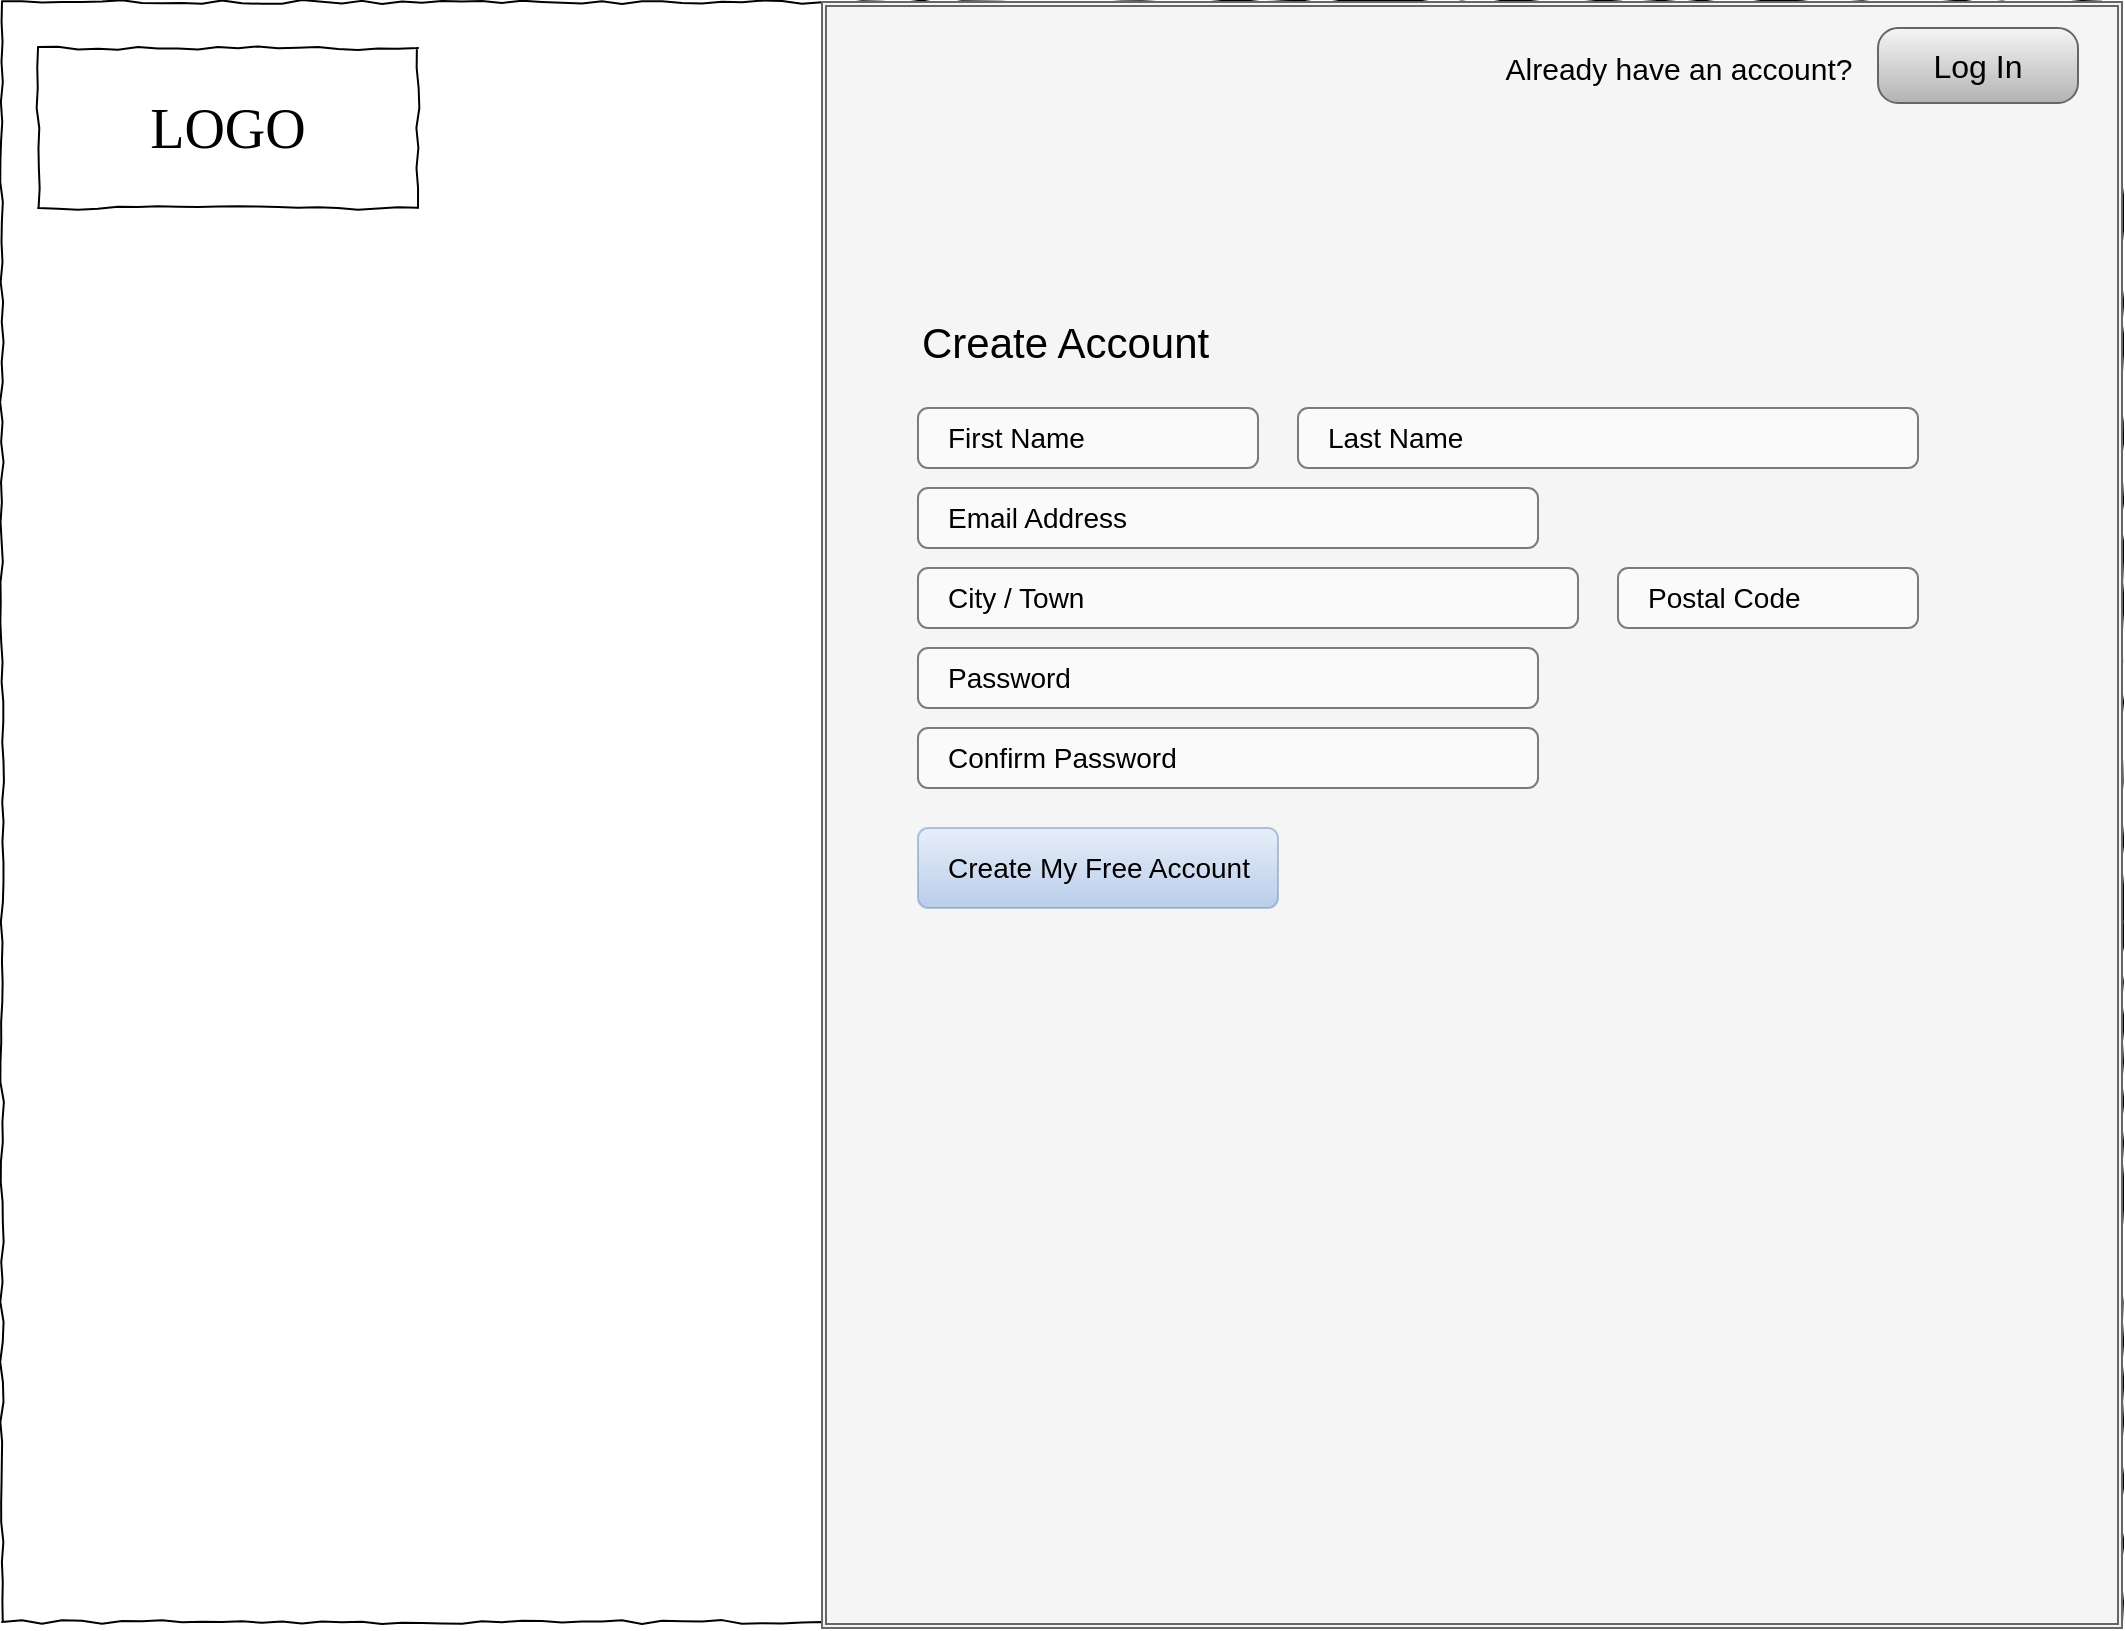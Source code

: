 <mxfile version="16.4.7" type="google"><diagram name="Page-1" id="03018318-947c-dd8e-b7a3-06fadd420f32"><mxGraphModel dx="830" dy="535" grid="1" gridSize="10" guides="1" tooltips="1" connect="1" arrows="1" fold="1" page="1" pageScale="1" pageWidth="1100" pageHeight="850" background="none" math="0" shadow="0"><root><mxCell id="0"/><mxCell id="1" parent="0"/><mxCell id="6yxzjtZSRhUoYnEGuESw-33" value="" style="whiteSpace=wrap;html=1;rounded=0;shadow=0;labelBackgroundColor=none;strokeColor=#000000;strokeWidth=1;fillColor=none;fontFamily=Verdana;fontSize=12;fontColor=#000000;align=center;comic=1;" parent="1" vertex="1"><mxGeometry x="22" y="17" width="1060" height="810" as="geometry"/></mxCell><mxCell id="677b7b8949515195-2" value="LOGO" style="whiteSpace=wrap;html=1;rounded=0;shadow=0;labelBackgroundColor=none;strokeWidth=1;fontFamily=Verdana;fontSize=28;align=center;comic=1;" parent="1" vertex="1"><mxGeometry x="40" y="40" width="190" height="80" as="geometry"/></mxCell><mxCell id="sVCiPUNQB4Ot60Vt3cN0-4" value="" style="shape=ext;double=1;rounded=0;whiteSpace=wrap;html=1;fontSize=17;strokeColor=#666666;fillColor=#f5f5f5;fontColor=#333333;" parent="1" vertex="1"><mxGeometry x="432" y="17" width="650" height="813" as="geometry"/></mxCell><mxCell id="sVCiPUNQB4Ot60Vt3cN0-1" value="&lt;span style=&quot;font-weight: normal; font-size: 15px;&quot;&gt;&lt;font style=&quot;font-size: 15px;&quot;&gt;Already have an account?&lt;/font&gt;&lt;/span&gt;" style="text;strokeColor=none;fillColor=none;html=1;fontSize=15;fontStyle=1;verticalAlign=middle;align=center;" parent="1" vertex="1"><mxGeometry x="810" y="30" width="100" height="40" as="geometry"/></mxCell><mxCell id="6yxzjtZSRhUoYnEGuESw-68" value="Log In" style="strokeWidth=1;shadow=0;dashed=0;align=center;html=1;shape=mxgraph.mockup.buttons.button;strokeColor=#666666;mainText=;buttonStyle=round;fontSize=16;fontStyle=0;fillColor=#f5f5f5;whiteSpace=wrap;gradientColor=#b3b3b3;" parent="1" vertex="1"><mxGeometry x="960" y="30" width="100" height="37.5" as="geometry"/></mxCell><mxCell id="6yxzjtZSRhUoYnEGuESw-60" value="Create My Free Account" style="html=1;shadow=0;dashed=0;shape=mxgraph.bootstrap.rrect;rSize=5;fillColor=#dae8fc;strokeColor=#6c8ebf;align=center;fontSize=14;opacity=50;labelBackgroundColor=none;gradientColor=#7ea6e0;" parent="1" vertex="1"><mxGeometry width="180" height="40" relative="1" as="geometry"><mxPoint x="480" y="430" as="offset"/></mxGeometry></mxCell><mxCell id="6yxzjtZSRhUoYnEGuESw-58" value="&lt;font&gt;Password&lt;/font&gt;" style="html=1;shadow=0;dashed=0;shape=mxgraph.bootstrap.rrect;rSize=5;align=left;spacing=15;fontSize=14;opacity=50;" parent="1" vertex="1"><mxGeometry width="310" height="30" relative="1" as="geometry"><mxPoint x="480" y="340" as="offset"/></mxGeometry></mxCell><mxCell id="6yxzjtZSRhUoYnEGuESw-73" value="&lt;font&gt;Email Address&lt;/font&gt;" style="html=1;shadow=0;dashed=0;shape=mxgraph.bootstrap.rrect;rSize=5;align=left;spacing=15;fontSize=14;opacity=50;" parent="1" vertex="1"><mxGeometry x="480" y="260" width="310" height="30" as="geometry"/></mxCell><mxCell id="6yxzjtZSRhUoYnEGuESw-74" value="&lt;font&gt;Last Name&lt;/font&gt;" style="html=1;shadow=0;dashed=0;shape=mxgraph.bootstrap.rrect;rSize=5;align=left;spacing=15;fontSize=14;opacity=50;" parent="1" vertex="1"><mxGeometry x="670" y="220" width="310" height="30" as="geometry"/></mxCell><mxCell id="6yxzjtZSRhUoYnEGuESw-75" value="&lt;font&gt;First Name&lt;/font&gt;" style="html=1;shadow=0;dashed=0;shape=mxgraph.bootstrap.rrect;rSize=5;align=left;spacing=15;fontSize=14;opacity=50;" parent="1" vertex="1"><mxGeometry x="480" y="220" width="170" height="30" as="geometry"/></mxCell><mxCell id="6yxzjtZSRhUoYnEGuESw-63" value="Create Account &#10;" style="fillColor=none;strokeColor=none;align=left;fontSize=21;opacity=50;" parent="1" vertex="1"><mxGeometry x="480" y="178" width="420" height="40" as="geometry"/></mxCell><mxCell id="sVCiPUNQB4Ot60Vt3cN0-5" value="&lt;font&gt;Confirm Password&lt;/font&gt;" style="html=1;shadow=0;dashed=0;shape=mxgraph.bootstrap.rrect;rSize=5;align=left;spacing=15;fontSize=14;opacity=50;" parent="1" vertex="1"><mxGeometry x="480" y="380" width="310" height="30" as="geometry"/></mxCell><mxCell id="sVCiPUNQB4Ot60Vt3cN0-6" value="&lt;font&gt;City / Town&lt;/font&gt;" style="html=1;shadow=0;dashed=0;shape=mxgraph.bootstrap.rrect;rSize=5;align=left;spacing=15;fontSize=14;opacity=50;" parent="1" vertex="1"><mxGeometry x="480" y="300" width="330" height="30" as="geometry"/></mxCell><mxCell id="sVCiPUNQB4Ot60Vt3cN0-7" value="&lt;font&gt;Postal Code&lt;/font&gt;" style="html=1;shadow=0;dashed=0;shape=mxgraph.bootstrap.rrect;rSize=5;align=left;spacing=15;fontSize=14;opacity=50;" parent="1" vertex="1"><mxGeometry x="830" y="300" width="150" height="30" as="geometry"/></mxCell></root></mxGraphModel></diagram></mxfile>
